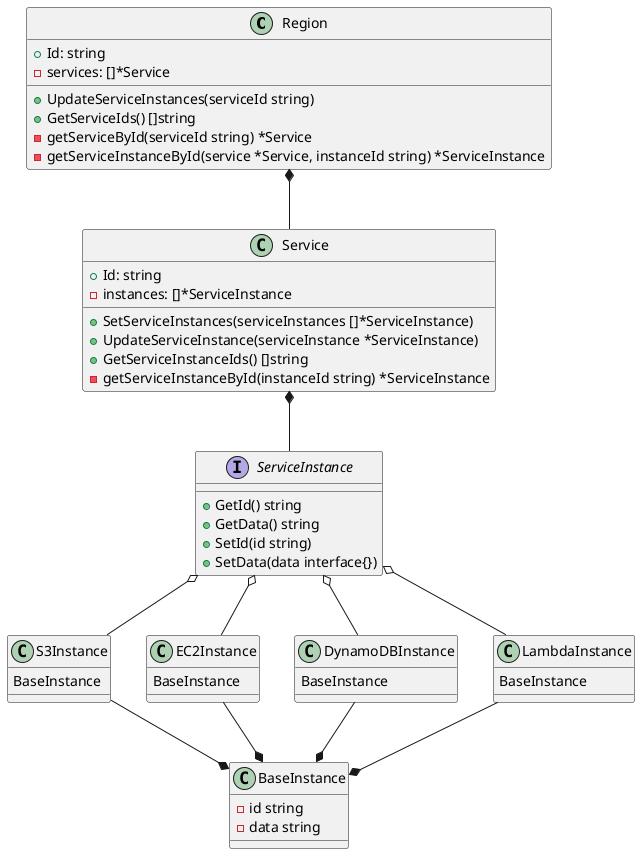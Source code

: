 @startuml

' UI Widgets

class Region {
    +Id: string
    -services: []*Service
    +UpdateServiceInstances(serviceId string)
    +GetServiceIds() []string
    -getServiceById(serviceId string) *Service
    -getServiceInstanceById(service *Service, instanceId string) *ServiceInstance
}

class Service {
    +Id: string
    -instances: []*ServiceInstance
    +SetServiceInstances(serviceInstances []*ServiceInstance)
    +UpdateServiceInstance(serviceInstance *ServiceInstance)
    +GetServiceInstanceIds() []string
    -getServiceInstanceById(instanceId string) *ServiceInstance
}

interface ServiceInstance {
    +GetId() string
	+GetData() string
	+SetId(id string)
	+SetData(data interface{})
}

class BaseInstance {
    -id string
    -data string
}

class LambdaInstance {
    BaseInstance
}

class DynamoDBInstance {
    BaseInstance
}

class EC2Instance {
    BaseInstance
}

class S3Instance {
    BaseInstance
}

Region *-down- Service
Service *-down- ServiceInstance

ServiceInstance o-down- LambdaInstance
ServiceInstance o-down- DynamoDBInstance
ServiceInstance o-down- EC2Instance
ServiceInstance o-down- S3Instance

BaseInstance *-up- LambdaInstance
BaseInstance *-up- DynamoDBInstance
BaseInstance *-up- EC2Instance
BaseInstance *-up- S3Instance


@enduml